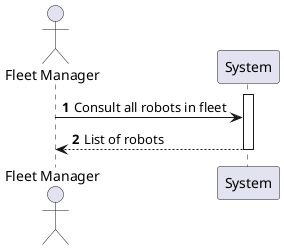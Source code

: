 @startuml
'https://plantuml.com/sequence-diagram

autonumber
actor "Fleet Manager" as FM


activate System
FM -> System: Consult all robots in fleet
FM <-- System: List of robots
deactivate System

@enduml